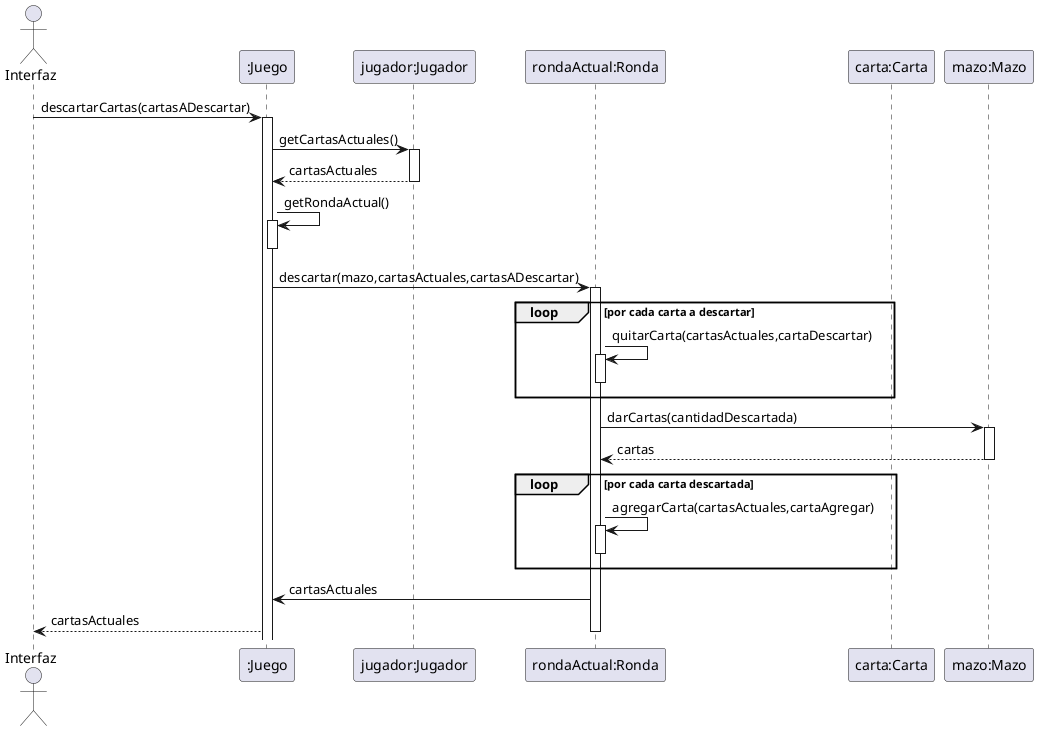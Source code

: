 @startuml Diagrama secuencia jugar mano y avanzar ronda
    actor Interfaz
    participant ":Juego" as Juego
    participant "jugador:Jugador" as Jugador
    participant "rondaActual:Ronda" as RondaActual
    participant "carta:Carta" as Carta
    participant "mazo:Mazo" as Mazo


    
    Interfaz -> Juego: descartarCartas(cartasADescartar)

    activate Juego

    Juego -> Jugador: getCartasActuales()

    activate Jugador

    Jugador --> Juego: cartasActuales

    deactivate Jugador

    Juego -> Juego: getRondaActual()

    activate Juego
    deactivate Juego
    
    Juego -> RondaActual: descartar(mazo,cartasActuales,cartasADescartar)

    activate RondaActual
    
    loop por cada carta a descartar
        RondaActual -> RondaActual: quitarCarta(cartasActuales,cartaDescartar)
        activate RondaActual
        deactivate RondaActual
    end

    RondaActual -> Mazo: darCartas(cantidadDescartada)

    activate Mazo

    Mazo --> RondaActual: cartas

    deactivate Mazo

    loop por cada carta descartada
        RondaActual -> RondaActual: agregarCarta(cartasActuales,cartaAgregar)
        activate RondaActual
        deactivate RondaActual
    end

    RondaActual -> Juego: cartasActuales

    Juego --> Interfaz: cartasActuales

    deactivate RondaActual

@enduml